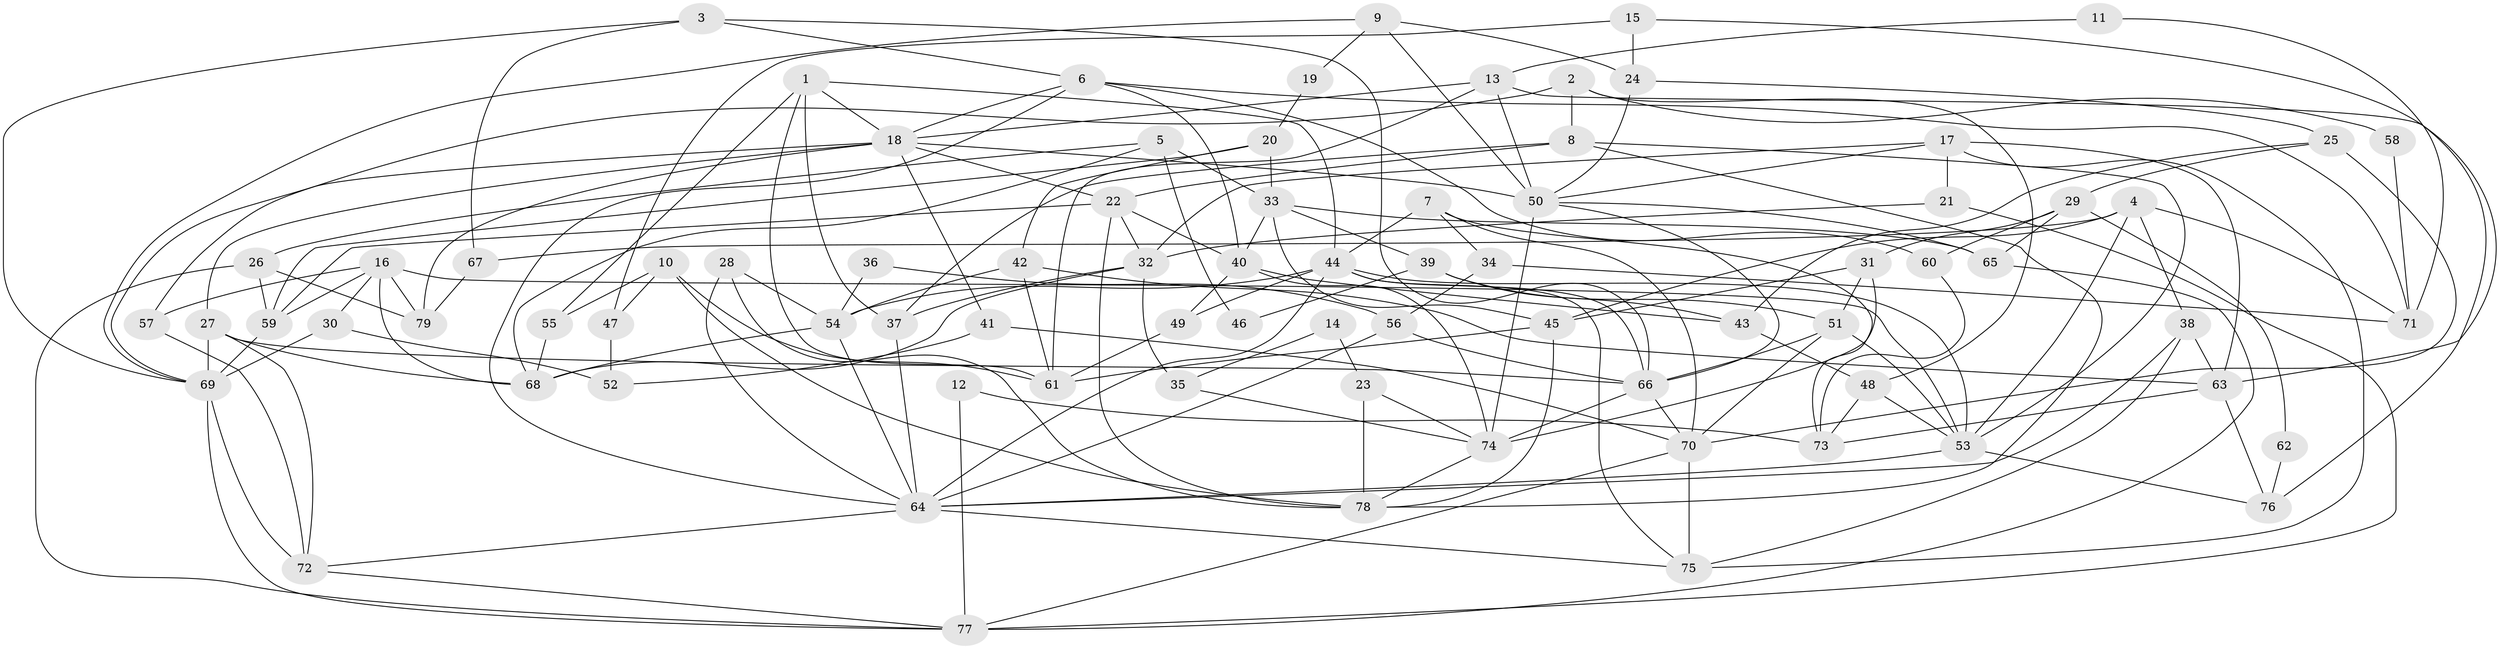 // original degree distribution, {3: 0.25892857142857145, 4: 0.22321428571428573, 5: 0.21428571428571427, 6: 0.08928571428571429, 8: 0.026785714285714284, 2: 0.16071428571428573, 7: 0.026785714285714284}
// Generated by graph-tools (version 1.1) at 2025/37/03/04/25 23:37:11]
// undirected, 79 vertices, 181 edges
graph export_dot {
  node [color=gray90,style=filled];
  1;
  2;
  3;
  4;
  5;
  6;
  7;
  8;
  9;
  10;
  11;
  12;
  13;
  14;
  15;
  16;
  17;
  18;
  19;
  20;
  21;
  22;
  23;
  24;
  25;
  26;
  27;
  28;
  29;
  30;
  31;
  32;
  33;
  34;
  35;
  36;
  37;
  38;
  39;
  40;
  41;
  42;
  43;
  44;
  45;
  46;
  47;
  48;
  49;
  50;
  51;
  52;
  53;
  54;
  55;
  56;
  57;
  58;
  59;
  60;
  61;
  62;
  63;
  64;
  65;
  66;
  67;
  68;
  69;
  70;
  71;
  72;
  73;
  74;
  75;
  76;
  77;
  78;
  79;
  1 -- 18 [weight=1.0];
  1 -- 37 [weight=1.0];
  1 -- 44 [weight=1.0];
  1 -- 55 [weight=1.0];
  1 -- 61 [weight=1.0];
  2 -- 8 [weight=1.0];
  2 -- 48 [weight=1.0];
  2 -- 57 [weight=1.0];
  2 -- 58 [weight=1.0];
  3 -- 6 [weight=1.0];
  3 -- 66 [weight=1.0];
  3 -- 67 [weight=1.0];
  3 -- 69 [weight=1.0];
  4 -- 38 [weight=1.0];
  4 -- 45 [weight=1.0];
  4 -- 53 [weight=1.0];
  4 -- 67 [weight=1.0];
  4 -- 71 [weight=1.0];
  5 -- 26 [weight=1.0];
  5 -- 33 [weight=2.0];
  5 -- 46 [weight=1.0];
  5 -- 68 [weight=1.0];
  6 -- 18 [weight=1.0];
  6 -- 40 [weight=1.0];
  6 -- 60 [weight=1.0];
  6 -- 64 [weight=1.0];
  6 -- 71 [weight=1.0];
  7 -- 34 [weight=1.0];
  7 -- 44 [weight=1.0];
  7 -- 70 [weight=1.0];
  7 -- 73 [weight=1.0];
  8 -- 22 [weight=1.0];
  8 -- 37 [weight=1.0];
  8 -- 53 [weight=1.0];
  8 -- 78 [weight=1.0];
  9 -- 19 [weight=1.0];
  9 -- 24 [weight=1.0];
  9 -- 50 [weight=1.0];
  9 -- 69 [weight=1.0];
  10 -- 47 [weight=1.0];
  10 -- 55 [weight=1.0];
  10 -- 61 [weight=1.0];
  10 -- 78 [weight=1.0];
  11 -- 13 [weight=1.0];
  11 -- 71 [weight=1.0];
  12 -- 73 [weight=1.0];
  12 -- 77 [weight=1.0];
  13 -- 18 [weight=2.0];
  13 -- 50 [weight=1.0];
  13 -- 61 [weight=2.0];
  13 -- 76 [weight=1.0];
  14 -- 23 [weight=1.0];
  14 -- 35 [weight=1.0];
  15 -- 24 [weight=1.0];
  15 -- 47 [weight=1.0];
  15 -- 63 [weight=1.0];
  16 -- 30 [weight=1.0];
  16 -- 53 [weight=1.0];
  16 -- 57 [weight=1.0];
  16 -- 59 [weight=1.0];
  16 -- 68 [weight=1.0];
  16 -- 79 [weight=1.0];
  17 -- 21 [weight=1.0];
  17 -- 32 [weight=1.0];
  17 -- 50 [weight=1.0];
  17 -- 63 [weight=1.0];
  17 -- 75 [weight=1.0];
  18 -- 22 [weight=1.0];
  18 -- 27 [weight=1.0];
  18 -- 41 [weight=1.0];
  18 -- 50 [weight=2.0];
  18 -- 69 [weight=1.0];
  18 -- 79 [weight=1.0];
  19 -- 20 [weight=1.0];
  20 -- 33 [weight=1.0];
  20 -- 42 [weight=1.0];
  20 -- 59 [weight=1.0];
  21 -- 32 [weight=1.0];
  21 -- 77 [weight=1.0];
  22 -- 32 [weight=1.0];
  22 -- 40 [weight=1.0];
  22 -- 59 [weight=1.0];
  22 -- 78 [weight=1.0];
  23 -- 74 [weight=1.0];
  23 -- 78 [weight=1.0];
  24 -- 25 [weight=1.0];
  24 -- 50 [weight=1.0];
  25 -- 29 [weight=1.0];
  25 -- 43 [weight=1.0];
  25 -- 70 [weight=1.0];
  26 -- 59 [weight=1.0];
  26 -- 77 [weight=1.0];
  26 -- 79 [weight=1.0];
  27 -- 66 [weight=1.0];
  27 -- 68 [weight=1.0];
  27 -- 69 [weight=1.0];
  27 -- 72 [weight=1.0];
  28 -- 54 [weight=1.0];
  28 -- 64 [weight=1.0];
  28 -- 78 [weight=1.0];
  29 -- 31 [weight=1.0];
  29 -- 60 [weight=1.0];
  29 -- 62 [weight=1.0];
  29 -- 65 [weight=1.0];
  30 -- 52 [weight=1.0];
  30 -- 69 [weight=1.0];
  31 -- 45 [weight=1.0];
  31 -- 51 [weight=1.0];
  31 -- 74 [weight=1.0];
  32 -- 35 [weight=1.0];
  32 -- 37 [weight=1.0];
  32 -- 68 [weight=1.0];
  33 -- 39 [weight=1.0];
  33 -- 40 [weight=1.0];
  33 -- 45 [weight=1.0];
  33 -- 65 [weight=1.0];
  34 -- 56 [weight=1.0];
  34 -- 71 [weight=2.0];
  35 -- 74 [weight=1.0];
  36 -- 54 [weight=1.0];
  36 -- 56 [weight=1.0];
  37 -- 64 [weight=1.0];
  38 -- 63 [weight=1.0];
  38 -- 64 [weight=2.0];
  38 -- 75 [weight=1.0];
  39 -- 43 [weight=1.0];
  39 -- 46 [weight=1.0];
  39 -- 51 [weight=1.0];
  40 -- 43 [weight=1.0];
  40 -- 49 [weight=1.0];
  40 -- 74 [weight=1.0];
  41 -- 52 [weight=1.0];
  41 -- 70 [weight=1.0];
  42 -- 54 [weight=1.0];
  42 -- 61 [weight=1.0];
  42 -- 63 [weight=1.0];
  43 -- 48 [weight=1.0];
  44 -- 49 [weight=2.0];
  44 -- 53 [weight=1.0];
  44 -- 54 [weight=1.0];
  44 -- 64 [weight=1.0];
  44 -- 66 [weight=1.0];
  44 -- 75 [weight=1.0];
  45 -- 61 [weight=1.0];
  45 -- 78 [weight=1.0];
  47 -- 52 [weight=1.0];
  48 -- 53 [weight=1.0];
  48 -- 73 [weight=1.0];
  49 -- 61 [weight=1.0];
  50 -- 65 [weight=1.0];
  50 -- 66 [weight=1.0];
  50 -- 74 [weight=1.0];
  51 -- 53 [weight=1.0];
  51 -- 66 [weight=1.0];
  51 -- 70 [weight=1.0];
  53 -- 64 [weight=1.0];
  53 -- 76 [weight=1.0];
  54 -- 64 [weight=1.0];
  54 -- 68 [weight=1.0];
  55 -- 68 [weight=1.0];
  56 -- 64 [weight=1.0];
  56 -- 66 [weight=1.0];
  57 -- 72 [weight=1.0];
  58 -- 71 [weight=1.0];
  59 -- 69 [weight=1.0];
  60 -- 73 [weight=1.0];
  62 -- 76 [weight=1.0];
  63 -- 73 [weight=1.0];
  63 -- 76 [weight=1.0];
  64 -- 72 [weight=1.0];
  64 -- 75 [weight=1.0];
  65 -- 77 [weight=1.0];
  66 -- 70 [weight=1.0];
  66 -- 74 [weight=2.0];
  67 -- 79 [weight=1.0];
  69 -- 72 [weight=1.0];
  69 -- 77 [weight=1.0];
  70 -- 75 [weight=1.0];
  70 -- 77 [weight=1.0];
  72 -- 77 [weight=1.0];
  74 -- 78 [weight=1.0];
}
